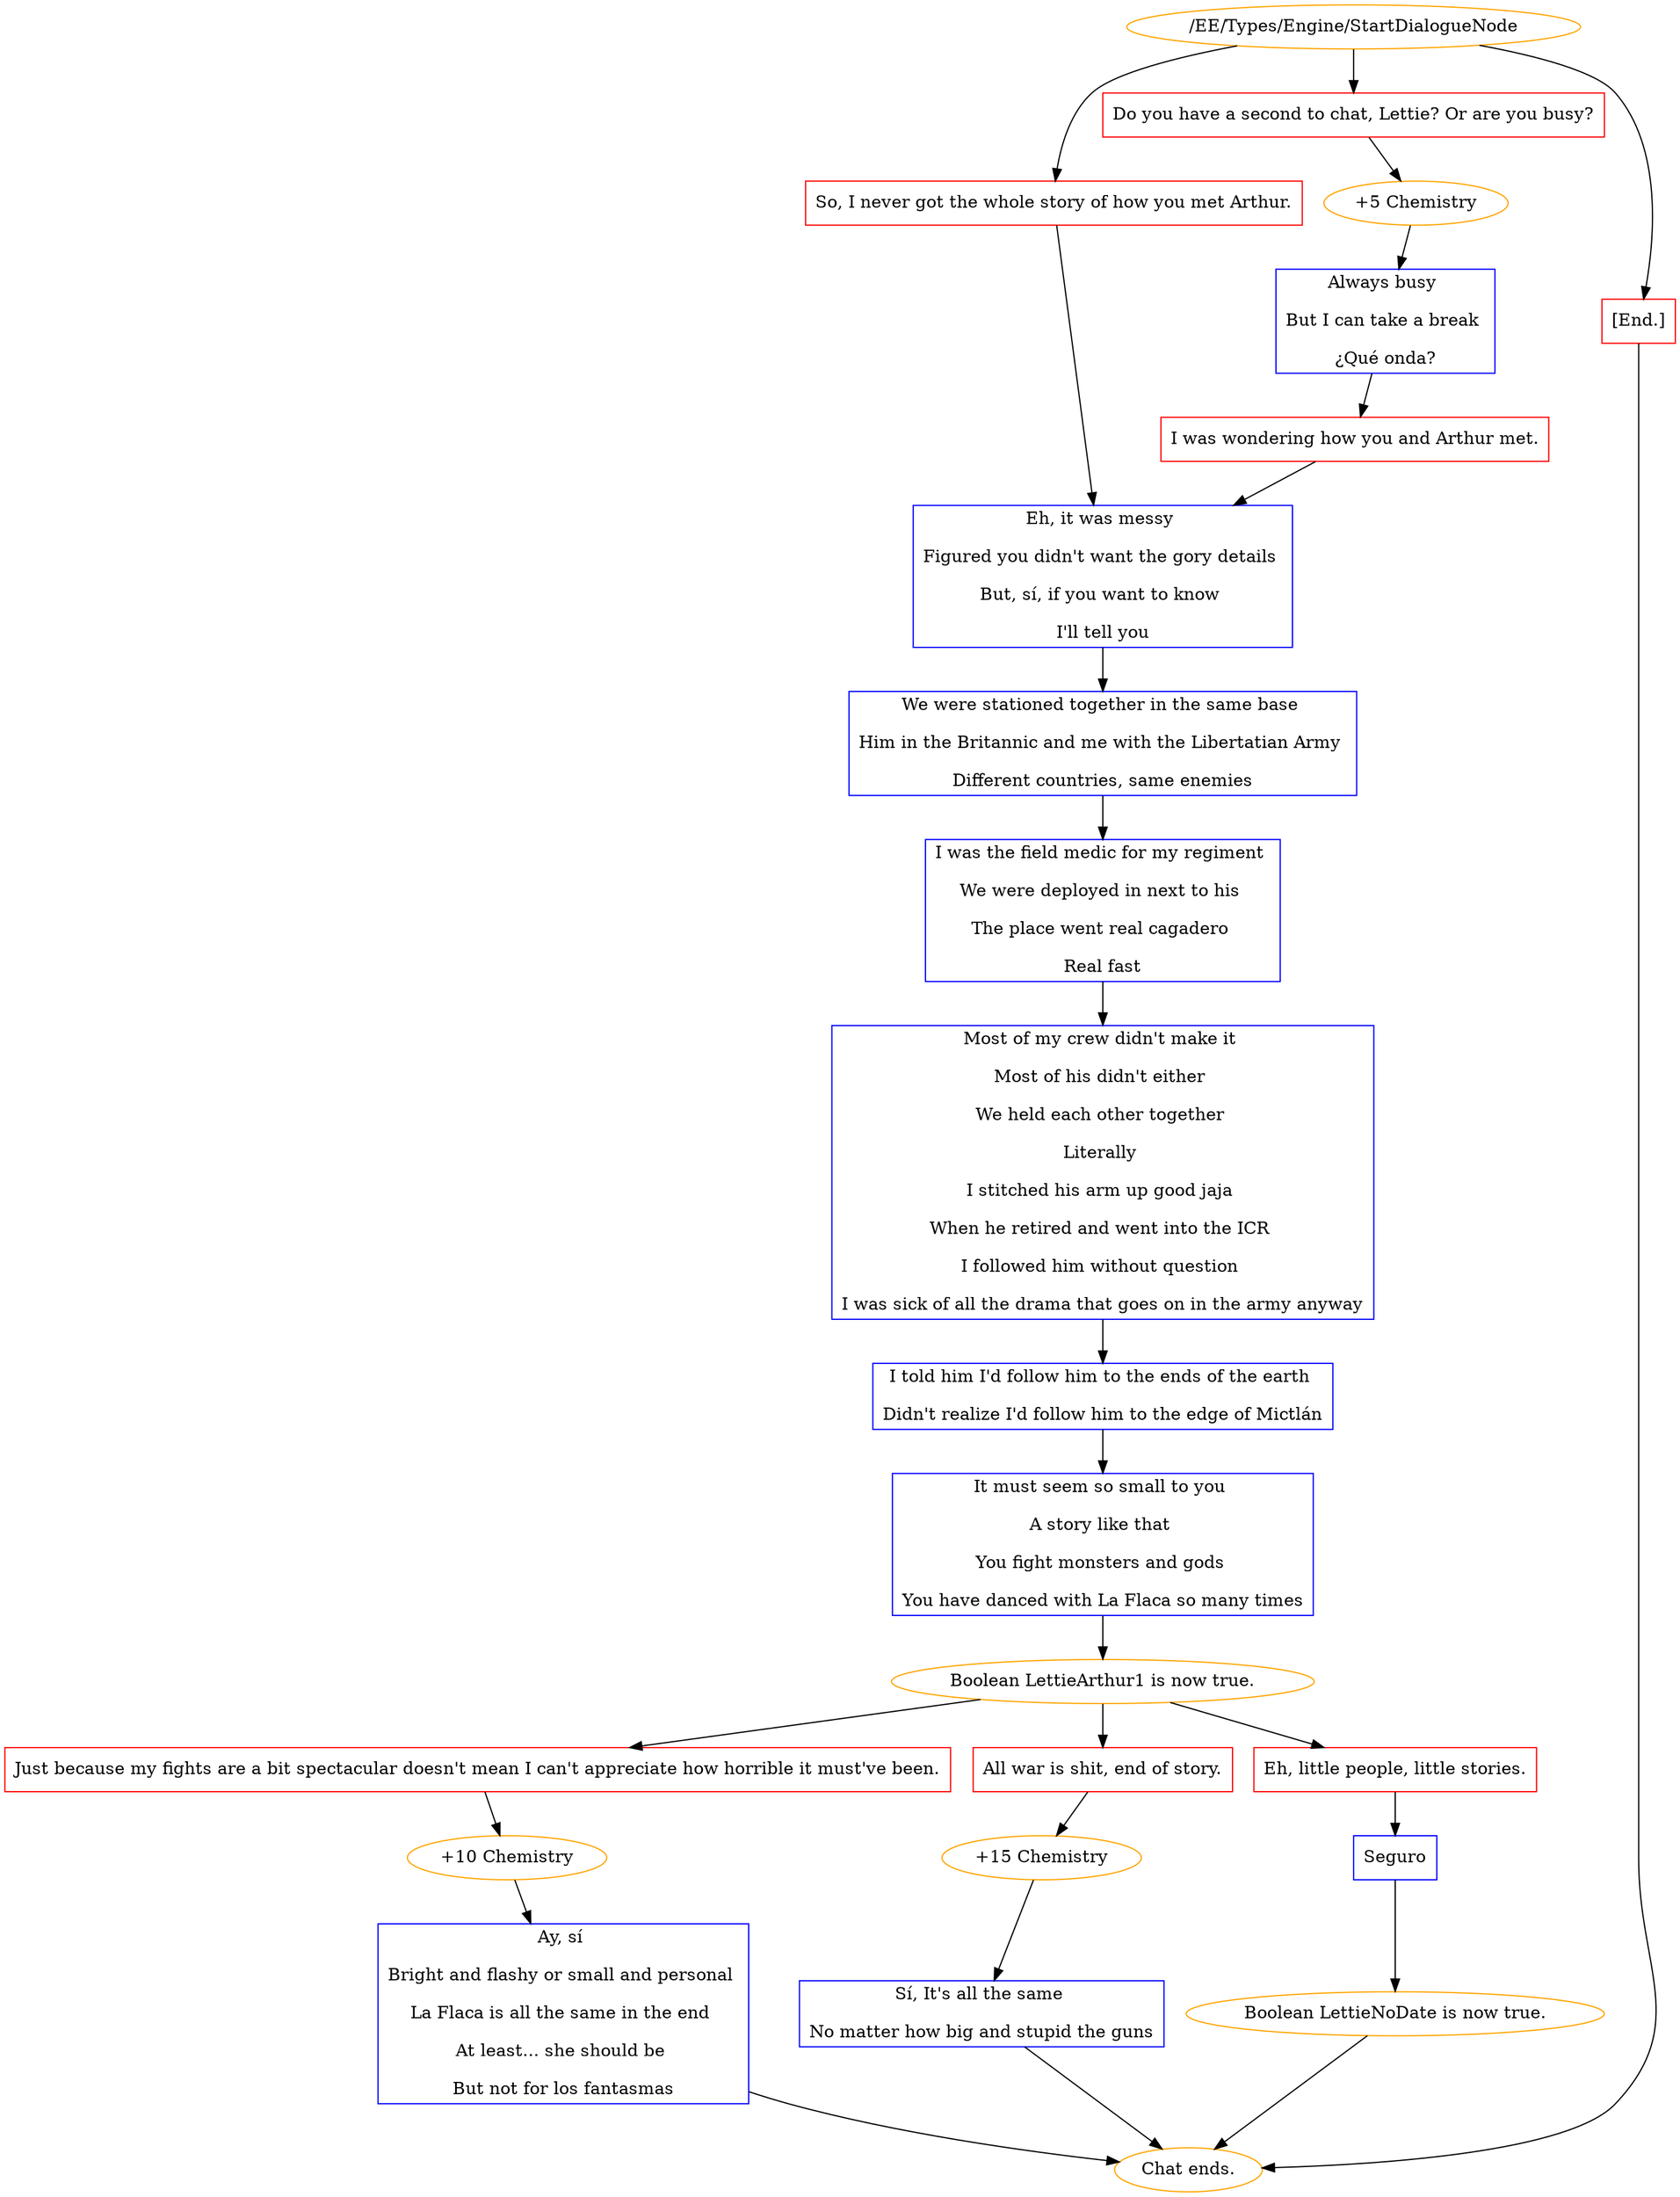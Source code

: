 digraph {
	1002 [label="/EE/Types/Engine/StartDialogueNode",color=orange];
		1002 -> 1003;
		1002 -> 1004;
		1002 -> 1005;
	1003 [label="So, I never got the whole story of how you met Arthur.",shape=box,color=red];
		1003 -> 1011;
	1004 [label="Do you have a second to chat, Lettie? Or are you busy?",shape=box,color=red];
		1004 -> 1008;
	1005 [label="[End.]",shape=box,color=red];
		1005 -> "Chat ends.";
	1011 [label="Eh, it was messy 
Figured you didn't want the gory details 
But, sí, if you want to know 
I'll tell you",shape=box,color=blue];
		1011 -> 1012;
	1008 [label="+5 Chemistry",color=orange];
		1008 -> 1009;
	"Chat ends." [color=orange];
	1012 [label="We were stationed together in the same base 
Him in the Britannic and me with the Libertatian Army 
Different countries, same enemies",shape=box,color=blue];
		1012 -> 1013;
	1009 [label="Always busy 
But I can take a break 
¿Qué onda?",shape=box,color=blue];
		1009 -> 1010;
	1013 [label="I was the field medic for my regiment 
We were deployed in next to his 
The place went real cagadero 
Real fast",shape=box,color=blue];
		1013 -> 1014;
	1010 [label="I was wondering how you and Arthur met.",shape=box,color=red];
		1010 -> 1011;
	1014 [label="Most of my crew didn't make it 
Most of his didn't either 
We held each other together 
Literally 
I stitched his arm up good jaja 
When he retired and went into the ICR 
I followed him without question 
I was sick of all the drama that goes on in the army anyway",shape=box,color=blue];
		1014 -> 1015;
	1015 [label="I told him I'd follow him to the ends of the earth 
Didn't realize I'd follow him to the edge of Mictlán",shape=box,color=blue];
		1015 -> 1016;
	1016 [label="It must seem so small to you 
A story like that 
You fight monsters and gods 
You have danced with La Flaca so many times",shape=box,color=blue];
		1016 -> 1017;
	1017 [label="Boolean LettieArthur1 is now true.",color=orange];
		1017 -> 1018;
		1017 -> 1019;
		1017 -> 1020;
	1018 [label="Just because my fights are a bit spectacular doesn't mean I can't appreciate how horrible it must've been.",shape=box,color=red];
		1018 -> 1021;
	1019 [label="All war is shit, end of story.",shape=box,color=red];
		1019 -> 1022;
	1020 [label="Eh, little people, little stories.",shape=box,color=red];
		1020 -> 1023;
	1021 [label="+10 Chemistry",color=orange];
		1021 -> 1024;
	1022 [label="+15 Chemistry",color=orange];
		1022 -> 1025;
	1023 [label="Seguro",shape=box,color=blue];
		1023 -> 1026;
	1024 [label="Ay, sí 
Bright and flashy or small and personal 
La Flaca is all the same in the end 
At least... she should be 
But not for los fantasmas",shape=box,color=blue];
		1024 -> "Chat ends.";
	1025 [label="Sí, It's all the same 
No matter how big and stupid the guns",shape=box,color=blue];
		1025 -> "Chat ends.";
	1026 [label="Boolean LettieNoDate is now true.",color=orange];
		1026 -> "Chat ends.";
	"Chat ends." [color=orange];
	"Chat ends." [color=orange];
	"Chat ends." [color=orange];
}